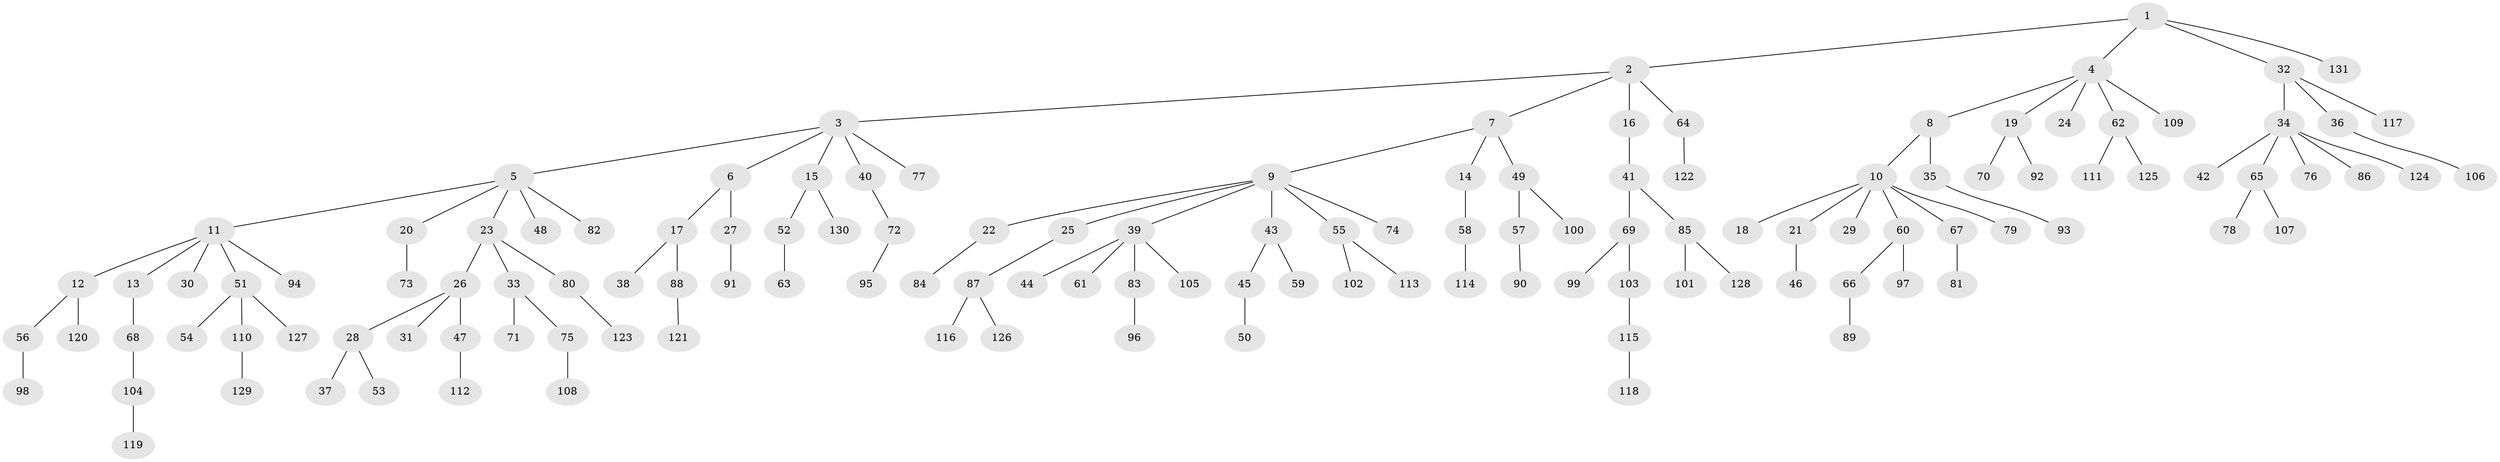 // coarse degree distribution, {3: 0.08791208791208792, 5: 0.04395604395604396, 7: 0.02197802197802198, 4: 0.054945054945054944, 10: 0.01098901098901099, 6: 0.01098901098901099, 2: 0.17582417582417584, 1: 0.5934065934065934}
// Generated by graph-tools (version 1.1) at 2025/42/03/06/25 10:42:04]
// undirected, 131 vertices, 130 edges
graph export_dot {
graph [start="1"]
  node [color=gray90,style=filled];
  1;
  2;
  3;
  4;
  5;
  6;
  7;
  8;
  9;
  10;
  11;
  12;
  13;
  14;
  15;
  16;
  17;
  18;
  19;
  20;
  21;
  22;
  23;
  24;
  25;
  26;
  27;
  28;
  29;
  30;
  31;
  32;
  33;
  34;
  35;
  36;
  37;
  38;
  39;
  40;
  41;
  42;
  43;
  44;
  45;
  46;
  47;
  48;
  49;
  50;
  51;
  52;
  53;
  54;
  55;
  56;
  57;
  58;
  59;
  60;
  61;
  62;
  63;
  64;
  65;
  66;
  67;
  68;
  69;
  70;
  71;
  72;
  73;
  74;
  75;
  76;
  77;
  78;
  79;
  80;
  81;
  82;
  83;
  84;
  85;
  86;
  87;
  88;
  89;
  90;
  91;
  92;
  93;
  94;
  95;
  96;
  97;
  98;
  99;
  100;
  101;
  102;
  103;
  104;
  105;
  106;
  107;
  108;
  109;
  110;
  111;
  112;
  113;
  114;
  115;
  116;
  117;
  118;
  119;
  120;
  121;
  122;
  123;
  124;
  125;
  126;
  127;
  128;
  129;
  130;
  131;
  1 -- 2;
  1 -- 4;
  1 -- 32;
  1 -- 131;
  2 -- 3;
  2 -- 7;
  2 -- 16;
  2 -- 64;
  3 -- 5;
  3 -- 6;
  3 -- 15;
  3 -- 40;
  3 -- 77;
  4 -- 8;
  4 -- 19;
  4 -- 24;
  4 -- 62;
  4 -- 109;
  5 -- 11;
  5 -- 20;
  5 -- 23;
  5 -- 48;
  5 -- 82;
  6 -- 17;
  6 -- 27;
  7 -- 9;
  7 -- 14;
  7 -- 49;
  8 -- 10;
  8 -- 35;
  9 -- 22;
  9 -- 25;
  9 -- 39;
  9 -- 43;
  9 -- 55;
  9 -- 74;
  10 -- 18;
  10 -- 21;
  10 -- 29;
  10 -- 60;
  10 -- 67;
  10 -- 79;
  11 -- 12;
  11 -- 13;
  11 -- 30;
  11 -- 51;
  11 -- 94;
  12 -- 56;
  12 -- 120;
  13 -- 68;
  14 -- 58;
  15 -- 52;
  15 -- 130;
  16 -- 41;
  17 -- 38;
  17 -- 88;
  19 -- 70;
  19 -- 92;
  20 -- 73;
  21 -- 46;
  22 -- 84;
  23 -- 26;
  23 -- 33;
  23 -- 80;
  25 -- 87;
  26 -- 28;
  26 -- 31;
  26 -- 47;
  27 -- 91;
  28 -- 37;
  28 -- 53;
  32 -- 34;
  32 -- 36;
  32 -- 117;
  33 -- 71;
  33 -- 75;
  34 -- 42;
  34 -- 65;
  34 -- 76;
  34 -- 86;
  34 -- 124;
  35 -- 93;
  36 -- 106;
  39 -- 44;
  39 -- 61;
  39 -- 83;
  39 -- 105;
  40 -- 72;
  41 -- 69;
  41 -- 85;
  43 -- 45;
  43 -- 59;
  45 -- 50;
  47 -- 112;
  49 -- 57;
  49 -- 100;
  51 -- 54;
  51 -- 110;
  51 -- 127;
  52 -- 63;
  55 -- 102;
  55 -- 113;
  56 -- 98;
  57 -- 90;
  58 -- 114;
  60 -- 66;
  60 -- 97;
  62 -- 111;
  62 -- 125;
  64 -- 122;
  65 -- 78;
  65 -- 107;
  66 -- 89;
  67 -- 81;
  68 -- 104;
  69 -- 99;
  69 -- 103;
  72 -- 95;
  75 -- 108;
  80 -- 123;
  83 -- 96;
  85 -- 101;
  85 -- 128;
  87 -- 116;
  87 -- 126;
  88 -- 121;
  103 -- 115;
  104 -- 119;
  110 -- 129;
  115 -- 118;
}
